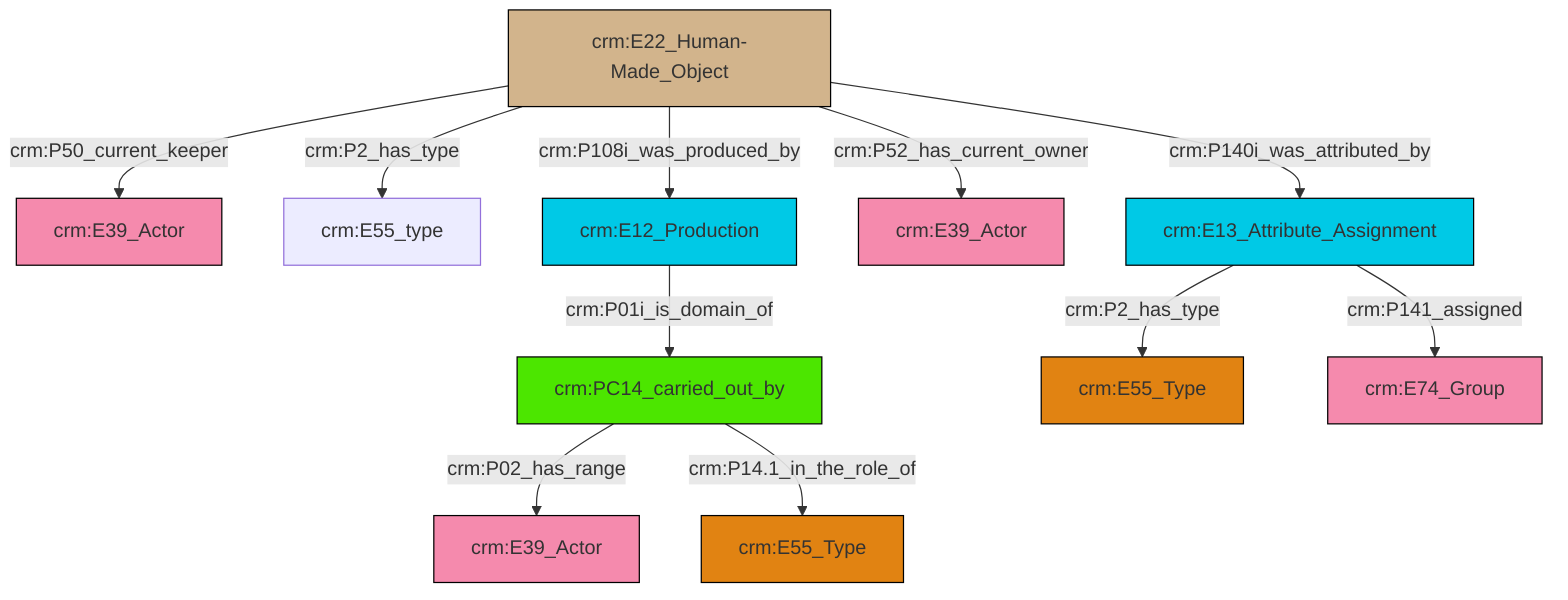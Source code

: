 graph TD
classDef Literal fill:#f2f2f2,stroke:#000000;
classDef CRM_Entity fill:#FFFFFF,stroke:#000000;
classDef Temporal_Entity fill:#00C9E6, stroke:#000000;
classDef Type fill:#E18312, stroke:#000000;
classDef Time-Span fill:#2C9C91, stroke:#000000;
classDef Appellation fill:#FFEB7F, stroke:#000000;
classDef Place fill:#008836, stroke:#000000;
classDef Persistent_Item fill:#B266B2, stroke:#000000;
classDef Conceptual_Object fill:#FFD700, stroke:#000000;
classDef Physical_Thing fill:#D2B48C, stroke:#000000;
classDef Actor fill:#f58aad, stroke:#000000;
classDef PC_Classes fill:#4ce600, stroke:#000000;
classDef Multi fill:#cccccc,stroke:#000000;

0["crm:E22_Human-Made_Object"]:::Physical_Thing -->|crm:P50_current_keeper| 1["crm:E39_Actor"]:::Actor
0["crm:E22_Human-Made_Object"]:::Physical_Thing -->|crm:P2_has_type| 2["crm:E55_type"]:::Default
6["crm:PC14_carried_out_by"]:::PC_Classes -->|crm:P02_has_range| 7["crm:E39_Actor"]:::Actor
6["crm:PC14_carried_out_by"]:::PC_Classes -->|crm:P14.1_in_the_role_of| 13["crm:E55_Type"]:::Type
0["crm:E22_Human-Made_Object"]:::Physical_Thing -->|crm:P140i_was_attributed_by| 4["crm:E13_Attribute_Assignment"]:::Temporal_Entity
4["crm:E13_Attribute_Assignment"]:::Temporal_Entity -->|crm:P2_has_type| 9["crm:E55_Type"]:::Type
16["crm:E12_Production"]:::Temporal_Entity -->|crm:P01i_is_domain_of| 6["crm:PC14_carried_out_by"]:::PC_Classes
0["crm:E22_Human-Made_Object"]:::Physical_Thing -->|crm:P52_has_current_owner| 11["crm:E39_Actor"]:::Actor
0["crm:E22_Human-Made_Object"]:::Physical_Thing -->|crm:P108i_was_produced_by| 16["crm:E12_Production"]:::Temporal_Entity
4["crm:E13_Attribute_Assignment"]:::Temporal_Entity -->|crm:P141_assigned| 19["crm:E74_Group"]:::Actor